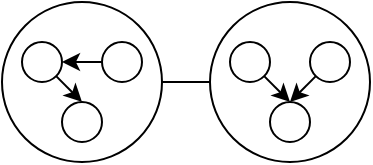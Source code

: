 <mxfile version="26.1.3">
  <diagram name="Pagina-1" id="XseHAaTF-aZHekwDZlEO">
    <mxGraphModel dx="1647" dy="1020" grid="1" gridSize="10" guides="1" tooltips="1" connect="1" arrows="1" fold="1" page="1" pageScale="1" pageWidth="850" pageHeight="1100" math="0" shadow="0">
      <root>
        <mxCell id="0" />
        <mxCell id="1" parent="0" />
        <mxCell id="FDsIy_XpaRG8N5lyF76Q-3" style="edgeStyle=orthogonalEdgeStyle;rounded=0;orthogonalLoop=1;jettySize=auto;html=1;exitX=1;exitY=0.5;exitDx=0;exitDy=0;endArrow=none;startFill=0;" edge="1" parent="1" source="FDsIy_XpaRG8N5lyF76Q-1" target="FDsIy_XpaRG8N5lyF76Q-2">
          <mxGeometry relative="1" as="geometry" />
        </mxCell>
        <mxCell id="FDsIy_XpaRG8N5lyF76Q-1" value="" style="ellipse;whiteSpace=wrap;html=1;aspect=fixed;" vertex="1" parent="1">
          <mxGeometry x="200" y="330" width="80" height="80" as="geometry" />
        </mxCell>
        <mxCell id="FDsIy_XpaRG8N5lyF76Q-2" value="" style="ellipse;whiteSpace=wrap;html=1;aspect=fixed;" vertex="1" parent="1">
          <mxGeometry x="304" y="330" width="80" height="80" as="geometry" />
        </mxCell>
        <mxCell id="FDsIy_XpaRG8N5lyF76Q-7" style="edgeStyle=none;rounded=0;orthogonalLoop=1;jettySize=auto;html=1;exitX=1;exitY=1;exitDx=0;exitDy=0;entryX=0.5;entryY=0;entryDx=0;entryDy=0;" edge="1" parent="1" source="FDsIy_XpaRG8N5lyF76Q-4" target="FDsIy_XpaRG8N5lyF76Q-6">
          <mxGeometry relative="1" as="geometry" />
        </mxCell>
        <mxCell id="FDsIy_XpaRG8N5lyF76Q-4" value="" style="ellipse;whiteSpace=wrap;html=1;aspect=fixed;" vertex="1" parent="1">
          <mxGeometry x="210" y="350" width="20" height="20" as="geometry" />
        </mxCell>
        <mxCell id="FDsIy_XpaRG8N5lyF76Q-8" style="edgeStyle=none;rounded=0;orthogonalLoop=1;jettySize=auto;html=1;exitX=0;exitY=0.5;exitDx=0;exitDy=0;" edge="1" parent="1" source="FDsIy_XpaRG8N5lyF76Q-5">
          <mxGeometry relative="1" as="geometry">
            <mxPoint x="230" y="360" as="targetPoint" />
          </mxGeometry>
        </mxCell>
        <mxCell id="FDsIy_XpaRG8N5lyF76Q-5" value="" style="ellipse;whiteSpace=wrap;html=1;aspect=fixed;" vertex="1" parent="1">
          <mxGeometry x="250" y="350" width="20" height="20" as="geometry" />
        </mxCell>
        <mxCell id="FDsIy_XpaRG8N5lyF76Q-6" value="" style="ellipse;whiteSpace=wrap;html=1;aspect=fixed;" vertex="1" parent="1">
          <mxGeometry x="230" y="380" width="20" height="20" as="geometry" />
        </mxCell>
        <mxCell id="FDsIy_XpaRG8N5lyF76Q-9" style="edgeStyle=none;rounded=0;orthogonalLoop=1;jettySize=auto;html=1;exitX=1;exitY=1;exitDx=0;exitDy=0;entryX=0.5;entryY=0;entryDx=0;entryDy=0;" edge="1" parent="1" source="FDsIy_XpaRG8N5lyF76Q-10" target="FDsIy_XpaRG8N5lyF76Q-13">
          <mxGeometry relative="1" as="geometry" />
        </mxCell>
        <mxCell id="FDsIy_XpaRG8N5lyF76Q-10" value="" style="ellipse;whiteSpace=wrap;html=1;aspect=fixed;" vertex="1" parent="1">
          <mxGeometry x="314" y="350" width="20" height="20" as="geometry" />
        </mxCell>
        <mxCell id="FDsIy_XpaRG8N5lyF76Q-15" style="edgeStyle=none;rounded=0;orthogonalLoop=1;jettySize=auto;html=1;exitX=0;exitY=1;exitDx=0;exitDy=0;entryX=0.5;entryY=0;entryDx=0;entryDy=0;" edge="1" parent="1" source="FDsIy_XpaRG8N5lyF76Q-12" target="FDsIy_XpaRG8N5lyF76Q-13">
          <mxGeometry relative="1" as="geometry" />
        </mxCell>
        <mxCell id="FDsIy_XpaRG8N5lyF76Q-12" value="" style="ellipse;whiteSpace=wrap;html=1;aspect=fixed;" vertex="1" parent="1">
          <mxGeometry x="354" y="350" width="20" height="20" as="geometry" />
        </mxCell>
        <mxCell id="FDsIy_XpaRG8N5lyF76Q-13" value="" style="ellipse;whiteSpace=wrap;html=1;aspect=fixed;" vertex="1" parent="1">
          <mxGeometry x="334" y="380" width="20" height="20" as="geometry" />
        </mxCell>
      </root>
    </mxGraphModel>
  </diagram>
</mxfile>
